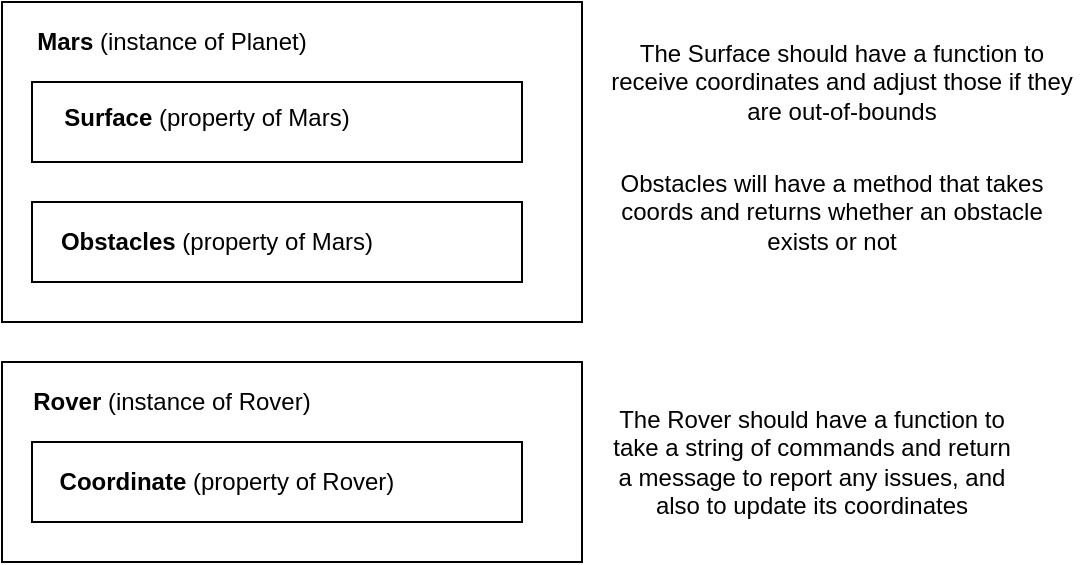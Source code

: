 <mxfile version="12.0.2" type="device" pages="1"><diagram id="rw9oND3oxLrHfNzyynrA" name="Page-1"><mxGraphModel dx="1172" dy="673" grid="1" gridSize="10" guides="1" tooltips="1" connect="1" arrows="1" fold="1" page="1" pageScale="1" pageWidth="850" pageHeight="1100" math="0" shadow="0"><root><mxCell id="0"/><mxCell id="1" parent="0"/><mxCell id="lyeu4KtM5HvV2L37c1Nn-1" value="" style="rounded=0;whiteSpace=wrap;html=1;" vertex="1" parent="1"><mxGeometry x="40" y="130" width="290" height="160" as="geometry"/></mxCell><mxCell id="lyeu4KtM5HvV2L37c1Nn-3" value="&lt;b&gt;Mars&lt;/b&gt; (instance of Planet) " style="text;html=1;strokeColor=none;fillColor=none;align=center;verticalAlign=middle;whiteSpace=wrap;rounded=0;" vertex="1" parent="1"><mxGeometry x="50" y="140" width="150" height="20" as="geometry"/></mxCell><mxCell id="lyeu4KtM5HvV2L37c1Nn-4" value="" style="rounded=0;whiteSpace=wrap;html=1;" vertex="1" parent="1"><mxGeometry x="40" y="310" width="290" height="100" as="geometry"/></mxCell><mxCell id="lyeu4KtM5HvV2L37c1Nn-5" value="" style="rounded=0;whiteSpace=wrap;html=1;" vertex="1" parent="1"><mxGeometry x="55" y="170" width="245" height="40" as="geometry"/></mxCell><mxCell id="lyeu4KtM5HvV2L37c1Nn-6" value="&lt;b&gt;Rover&lt;/b&gt; (instance of Rover)" style="text;html=1;strokeColor=none;fillColor=none;align=center;verticalAlign=middle;whiteSpace=wrap;rounded=0;" vertex="1" parent="1"><mxGeometry x="50" y="320" width="150" height="20" as="geometry"/></mxCell><mxCell id="lyeu4KtM5HvV2L37c1Nn-7" value="&lt;b&gt;Surface&lt;/b&gt; (property of Mars)" style="text;html=1;strokeColor=none;fillColor=none;align=center;verticalAlign=middle;whiteSpace=wrap;rounded=0;" vertex="1" parent="1"><mxGeometry x="65" y="177.5" width="155" height="20" as="geometry"/></mxCell><mxCell id="lyeu4KtM5HvV2L37c1Nn-8" value="" style="rounded=0;whiteSpace=wrap;html=1;" vertex="1" parent="1"><mxGeometry x="55" y="230" width="245" height="40" as="geometry"/></mxCell><mxCell id="lyeu4KtM5HvV2L37c1Nn-9" value="&lt;b&gt;Obstacles&lt;/b&gt; (property of Mars)" style="text;html=1;strokeColor=none;fillColor=none;align=center;verticalAlign=middle;whiteSpace=wrap;rounded=0;" vertex="1" parent="1"><mxGeometry x="65" y="240" width="165" height="20" as="geometry"/></mxCell><mxCell id="lyeu4KtM5HvV2L37c1Nn-11" value="" style="rounded=0;whiteSpace=wrap;html=1;" vertex="1" parent="1"><mxGeometry x="55" y="350" width="245" height="40" as="geometry"/></mxCell><mxCell id="lyeu4KtM5HvV2L37c1Nn-12" value="&lt;b&gt;Coordinate&lt;/b&gt; (property of Rover)" style="text;html=1;strokeColor=none;fillColor=none;align=center;verticalAlign=middle;whiteSpace=wrap;rounded=0;" vertex="1" parent="1"><mxGeometry x="65" y="360" width="175" height="20" as="geometry"/></mxCell><mxCell id="lyeu4KtM5HvV2L37c1Nn-13" value="The Surface should have a function to receive coordinates and adjust those if they are out-of-bounds" style="text;html=1;strokeColor=none;fillColor=none;align=center;verticalAlign=middle;whiteSpace=wrap;rounded=0;" vertex="1" parent="1"><mxGeometry x="340" y="130" width="240" height="80" as="geometry"/></mxCell><mxCell id="lyeu4KtM5HvV2L37c1Nn-18" value="Obstacles will have a method that takes coords and returns whether an obstacle exists or not" style="text;html=1;strokeColor=none;fillColor=none;align=center;verticalAlign=middle;whiteSpace=wrap;rounded=0;" vertex="1" parent="1"><mxGeometry x="340" y="210" width="230" height="50" as="geometry"/></mxCell><mxCell id="lyeu4KtM5HvV2L37c1Nn-20" value="The Rover should have a function to take a string of commands and return a message to report any issues, and also to update its coordinates" style="text;html=1;strokeColor=none;fillColor=none;align=center;verticalAlign=middle;whiteSpace=wrap;rounded=0;" vertex="1" parent="1"><mxGeometry x="340" y="310" width="210" height="100" as="geometry"/></mxCell></root></mxGraphModel></diagram></mxfile>